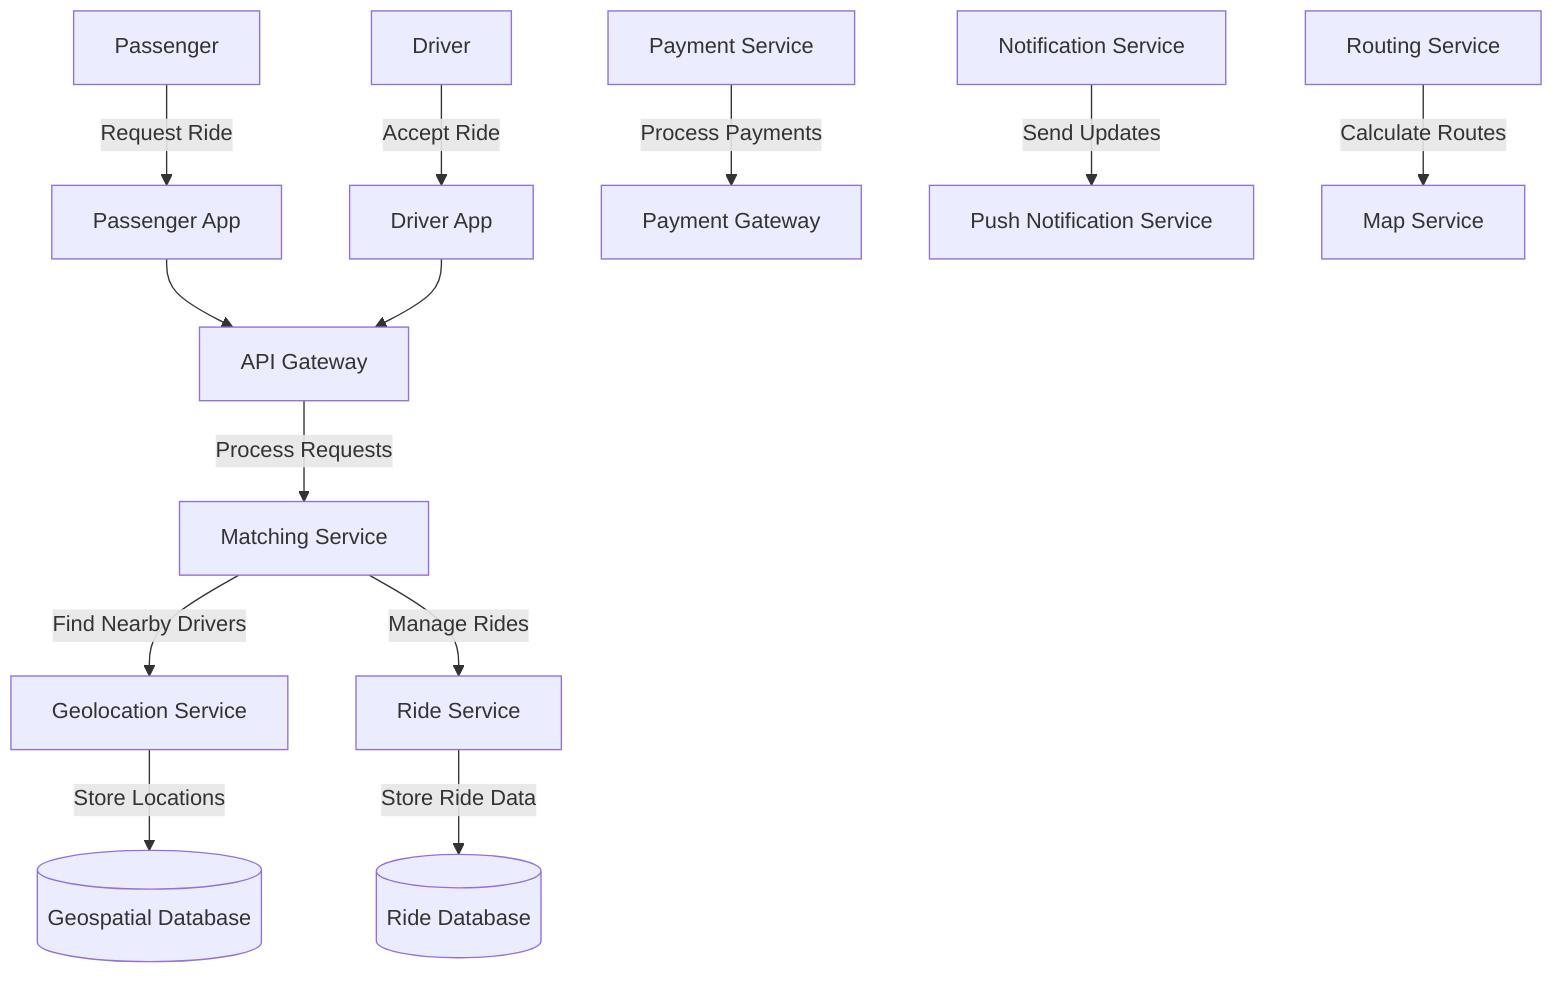 graph TD
    Passenger[Passenger] -->|Request Ride| PassengerApp[Passenger App]
    Driver[Driver] -->|Accept Ride| DriverApp[Driver App]
    PassengerApp --> API[API Gateway]
    DriverApp --> API
    API -->|Process Requests| MatchingService[Matching Service]
    MatchingService -->|Find Nearby Drivers| GeoService[Geolocation Service]
    GeoService -->|Store Locations| GeoDB[(Geospatial Database)]
    MatchingService -->|Manage Rides| RideService[Ride Service]
    RideService -->|Store Ride Data| RideDB[(Ride Database)]
    PaymentService[Payment Service] -->|Process Payments| PaymentGateway[Payment Gateway]
    NotificationService[Notification Service] -->|Send Updates| PushService[Push Notification Service]
    RoutingService[Routing Service] -->|Calculate Routes| MapService[Map Service]